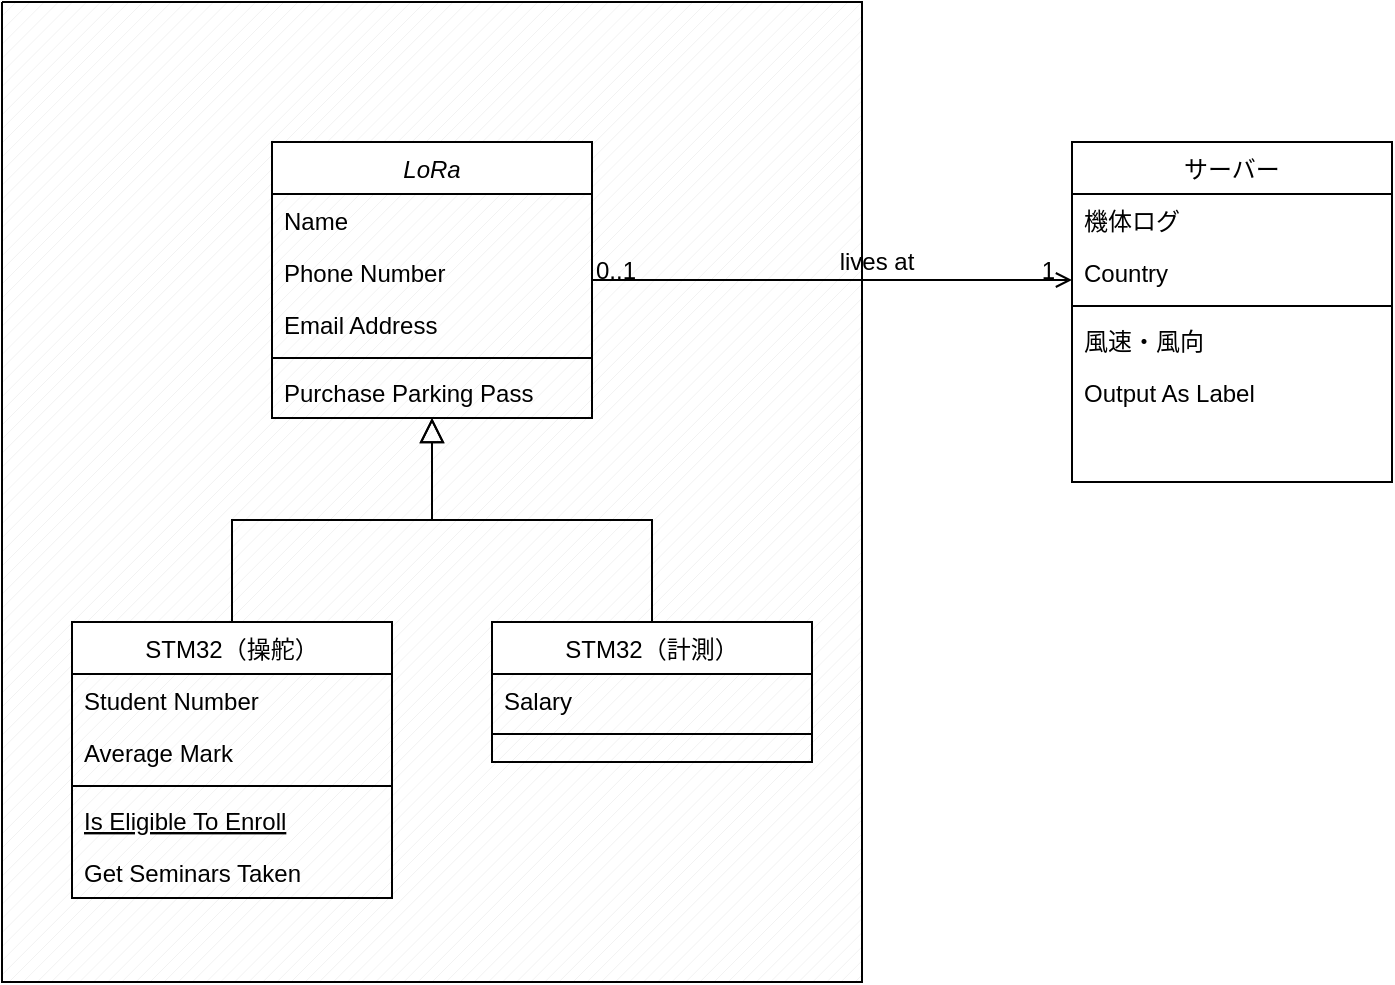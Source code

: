 <mxfile version="24.7.7">
  <diagram name="Page-1" id="rFQyy8-Wtrp8-1svVP6h">
    <mxGraphModel dx="2314" dy="1098" grid="1" gridSize="10" guides="1" tooltips="1" connect="1" arrows="1" fold="1" page="1" pageScale="1" pageWidth="827" pageHeight="1169" math="0" shadow="0">
      <root>
        <mxCell id="0" />
        <mxCell id="1" parent="0" />
        <object label="" id="HqmgzTN0la_L9un8oFd1-1">
          <mxCell style="verticalLabelPosition=bottom;verticalAlign=top;html=1;shape=mxgraph.basic.patternFillRect;fillStyle=diag;step=5;fillStrokeWidth=0.2;fillStrokeColor=#dddddd;" parent="1" vertex="1">
            <mxGeometry x="40" y="40" width="430" height="490" as="geometry" />
          </mxCell>
        </object>
        <mxCell id="HqmgzTN0la_L9un8oFd1-2" value="LoRa" style="swimlane;fontStyle=2;align=center;verticalAlign=top;childLayout=stackLayout;horizontal=1;startSize=26;horizontalStack=0;resizeParent=1;resizeLast=0;collapsible=1;marginBottom=0;rounded=0;shadow=0;strokeWidth=1;" parent="1" vertex="1">
          <mxGeometry x="175" y="110" width="160" height="138" as="geometry">
            <mxRectangle x="230" y="140" width="160" height="26" as="alternateBounds" />
          </mxGeometry>
        </mxCell>
        <mxCell id="HqmgzTN0la_L9un8oFd1-3" value="Name" style="text;align=left;verticalAlign=top;spacingLeft=4;spacingRight=4;overflow=hidden;rotatable=0;points=[[0,0.5],[1,0.5]];portConstraint=eastwest;" parent="HqmgzTN0la_L9un8oFd1-2" vertex="1">
          <mxGeometry y="26" width="160" height="26" as="geometry" />
        </mxCell>
        <mxCell id="HqmgzTN0la_L9un8oFd1-4" value="Phone Number" style="text;align=left;verticalAlign=top;spacingLeft=4;spacingRight=4;overflow=hidden;rotatable=0;points=[[0,0.5],[1,0.5]];portConstraint=eastwest;rounded=0;shadow=0;html=0;" parent="HqmgzTN0la_L9un8oFd1-2" vertex="1">
          <mxGeometry y="52" width="160" height="26" as="geometry" />
        </mxCell>
        <mxCell id="HqmgzTN0la_L9un8oFd1-5" value="Email Address" style="text;align=left;verticalAlign=top;spacingLeft=4;spacingRight=4;overflow=hidden;rotatable=0;points=[[0,0.5],[1,0.5]];portConstraint=eastwest;rounded=0;shadow=0;html=0;" parent="HqmgzTN0la_L9un8oFd1-2" vertex="1">
          <mxGeometry y="78" width="160" height="26" as="geometry" />
        </mxCell>
        <mxCell id="HqmgzTN0la_L9un8oFd1-6" value="" style="line;html=1;strokeWidth=1;align=left;verticalAlign=middle;spacingTop=-1;spacingLeft=3;spacingRight=3;rotatable=0;labelPosition=right;points=[];portConstraint=eastwest;" parent="HqmgzTN0la_L9un8oFd1-2" vertex="1">
          <mxGeometry y="104" width="160" height="8" as="geometry" />
        </mxCell>
        <mxCell id="HqmgzTN0la_L9un8oFd1-7" value="Purchase Parking Pass" style="text;align=left;verticalAlign=top;spacingLeft=4;spacingRight=4;overflow=hidden;rotatable=0;points=[[0,0.5],[1,0.5]];portConstraint=eastwest;" parent="HqmgzTN0la_L9un8oFd1-2" vertex="1">
          <mxGeometry y="112" width="160" height="26" as="geometry" />
        </mxCell>
        <mxCell id="HqmgzTN0la_L9un8oFd1-8" value="STM32（操舵）" style="swimlane;fontStyle=0;align=center;verticalAlign=top;childLayout=stackLayout;horizontal=1;startSize=26;horizontalStack=0;resizeParent=1;resizeLast=0;collapsible=1;marginBottom=0;rounded=0;shadow=0;strokeWidth=1;" parent="1" vertex="1">
          <mxGeometry x="75" y="350" width="160" height="138" as="geometry">
            <mxRectangle x="130" y="380" width="160" height="26" as="alternateBounds" />
          </mxGeometry>
        </mxCell>
        <mxCell id="HqmgzTN0la_L9un8oFd1-9" value="Student Number" style="text;align=left;verticalAlign=top;spacingLeft=4;spacingRight=4;overflow=hidden;rotatable=0;points=[[0,0.5],[1,0.5]];portConstraint=eastwest;" parent="HqmgzTN0la_L9un8oFd1-8" vertex="1">
          <mxGeometry y="26" width="160" height="26" as="geometry" />
        </mxCell>
        <mxCell id="HqmgzTN0la_L9un8oFd1-10" value="Average Mark" style="text;align=left;verticalAlign=top;spacingLeft=4;spacingRight=4;overflow=hidden;rotatable=0;points=[[0,0.5],[1,0.5]];portConstraint=eastwest;rounded=0;shadow=0;html=0;" parent="HqmgzTN0la_L9un8oFd1-8" vertex="1">
          <mxGeometry y="52" width="160" height="26" as="geometry" />
        </mxCell>
        <mxCell id="HqmgzTN0la_L9un8oFd1-11" value="" style="line;html=1;strokeWidth=1;align=left;verticalAlign=middle;spacingTop=-1;spacingLeft=3;spacingRight=3;rotatable=0;labelPosition=right;points=[];portConstraint=eastwest;" parent="HqmgzTN0la_L9un8oFd1-8" vertex="1">
          <mxGeometry y="78" width="160" height="8" as="geometry" />
        </mxCell>
        <mxCell id="HqmgzTN0la_L9un8oFd1-12" value="Is Eligible To Enroll" style="text;align=left;verticalAlign=top;spacingLeft=4;spacingRight=4;overflow=hidden;rotatable=0;points=[[0,0.5],[1,0.5]];portConstraint=eastwest;fontStyle=4" parent="HqmgzTN0la_L9un8oFd1-8" vertex="1">
          <mxGeometry y="86" width="160" height="26" as="geometry" />
        </mxCell>
        <mxCell id="HqmgzTN0la_L9un8oFd1-13" value="Get Seminars Taken" style="text;align=left;verticalAlign=top;spacingLeft=4;spacingRight=4;overflow=hidden;rotatable=0;points=[[0,0.5],[1,0.5]];portConstraint=eastwest;" parent="HqmgzTN0la_L9un8oFd1-8" vertex="1">
          <mxGeometry y="112" width="160" height="26" as="geometry" />
        </mxCell>
        <mxCell id="HqmgzTN0la_L9un8oFd1-14" value="" style="endArrow=block;endSize=10;endFill=0;shadow=0;strokeWidth=1;rounded=0;curved=0;edgeStyle=elbowEdgeStyle;elbow=vertical;" parent="1" source="HqmgzTN0la_L9un8oFd1-8" target="HqmgzTN0la_L9un8oFd1-2" edge="1">
          <mxGeometry width="160" relative="1" as="geometry">
            <mxPoint x="155" y="193" as="sourcePoint" />
            <mxPoint x="155" y="193" as="targetPoint" />
          </mxGeometry>
        </mxCell>
        <mxCell id="HqmgzTN0la_L9un8oFd1-15" value="STM32（計測）" style="swimlane;fontStyle=0;align=center;verticalAlign=top;childLayout=stackLayout;horizontal=1;startSize=26;horizontalStack=0;resizeParent=1;resizeLast=0;collapsible=1;marginBottom=0;rounded=0;shadow=0;strokeWidth=1;" parent="1" vertex="1">
          <mxGeometry x="285" y="350" width="160" height="70" as="geometry">
            <mxRectangle x="340" y="380" width="170" height="26" as="alternateBounds" />
          </mxGeometry>
        </mxCell>
        <mxCell id="HqmgzTN0la_L9un8oFd1-16" value="Salary" style="text;align=left;verticalAlign=top;spacingLeft=4;spacingRight=4;overflow=hidden;rotatable=0;points=[[0,0.5],[1,0.5]];portConstraint=eastwest;" parent="HqmgzTN0la_L9un8oFd1-15" vertex="1">
          <mxGeometry y="26" width="160" height="26" as="geometry" />
        </mxCell>
        <mxCell id="HqmgzTN0la_L9un8oFd1-17" value="" style="line;html=1;strokeWidth=1;align=left;verticalAlign=middle;spacingTop=-1;spacingLeft=3;spacingRight=3;rotatable=0;labelPosition=right;points=[];portConstraint=eastwest;" parent="HqmgzTN0la_L9un8oFd1-15" vertex="1">
          <mxGeometry y="52" width="160" height="8" as="geometry" />
        </mxCell>
        <mxCell id="HqmgzTN0la_L9un8oFd1-18" value="" style="endArrow=block;endSize=10;endFill=0;shadow=0;strokeWidth=1;rounded=0;curved=0;edgeStyle=elbowEdgeStyle;elbow=vertical;" parent="1" source="HqmgzTN0la_L9un8oFd1-15" target="HqmgzTN0la_L9un8oFd1-2" edge="1">
          <mxGeometry width="160" relative="1" as="geometry">
            <mxPoint x="165" y="363" as="sourcePoint" />
            <mxPoint x="265" y="261" as="targetPoint" />
          </mxGeometry>
        </mxCell>
        <mxCell id="HqmgzTN0la_L9un8oFd1-19" value="サーバー" style="swimlane;fontStyle=0;align=center;verticalAlign=top;childLayout=stackLayout;horizontal=1;startSize=26;horizontalStack=0;resizeParent=1;resizeLast=0;collapsible=1;marginBottom=0;rounded=0;shadow=0;strokeWidth=1;" parent="1" vertex="1">
          <mxGeometry x="575" y="110" width="160" height="170" as="geometry">
            <mxRectangle x="550" y="140" width="160" height="26" as="alternateBounds" />
          </mxGeometry>
        </mxCell>
        <mxCell id="HqmgzTN0la_L9un8oFd1-20" value="機体ログ" style="text;align=left;verticalAlign=top;spacingLeft=4;spacingRight=4;overflow=hidden;rotatable=0;points=[[0,0.5],[1,0.5]];portConstraint=eastwest;" parent="HqmgzTN0la_L9un8oFd1-19" vertex="1">
          <mxGeometry y="26" width="160" height="26" as="geometry" />
        </mxCell>
        <mxCell id="HqmgzTN0la_L9un8oFd1-21" value="Country" style="text;align=left;verticalAlign=top;spacingLeft=4;spacingRight=4;overflow=hidden;rotatable=0;points=[[0,0.5],[1,0.5]];portConstraint=eastwest;rounded=0;shadow=0;html=0;" parent="HqmgzTN0la_L9un8oFd1-19" vertex="1">
          <mxGeometry y="52" width="160" height="26" as="geometry" />
        </mxCell>
        <mxCell id="HqmgzTN0la_L9un8oFd1-22" value="" style="line;html=1;strokeWidth=1;align=left;verticalAlign=middle;spacingTop=-1;spacingLeft=3;spacingRight=3;rotatable=0;labelPosition=right;points=[];portConstraint=eastwest;" parent="HqmgzTN0la_L9un8oFd1-19" vertex="1">
          <mxGeometry y="78" width="160" height="8" as="geometry" />
        </mxCell>
        <mxCell id="HqmgzTN0la_L9un8oFd1-23" value="風速・風向" style="text;align=left;verticalAlign=top;spacingLeft=4;spacingRight=4;overflow=hidden;rotatable=0;points=[[0,0.5],[1,0.5]];portConstraint=eastwest;" parent="HqmgzTN0la_L9un8oFd1-19" vertex="1">
          <mxGeometry y="86" width="160" height="26" as="geometry" />
        </mxCell>
        <mxCell id="HqmgzTN0la_L9un8oFd1-24" value="Output As Label" style="text;align=left;verticalAlign=top;spacingLeft=4;spacingRight=4;overflow=hidden;rotatable=0;points=[[0,0.5],[1,0.5]];portConstraint=eastwest;" parent="HqmgzTN0la_L9un8oFd1-19" vertex="1">
          <mxGeometry y="112" width="160" height="26" as="geometry" />
        </mxCell>
        <mxCell id="HqmgzTN0la_L9un8oFd1-25" value="" style="endArrow=open;shadow=0;strokeWidth=1;rounded=0;curved=0;endFill=1;edgeStyle=elbowEdgeStyle;elbow=vertical;" parent="1" source="HqmgzTN0la_L9un8oFd1-2" target="HqmgzTN0la_L9un8oFd1-19" edge="1">
          <mxGeometry x="0.5" y="41" relative="1" as="geometry">
            <mxPoint x="335" y="182" as="sourcePoint" />
            <mxPoint x="495" y="182" as="targetPoint" />
            <mxPoint x="-40" y="32" as="offset" />
          </mxGeometry>
        </mxCell>
        <mxCell id="HqmgzTN0la_L9un8oFd1-26" value="0..1" style="resizable=0;align=left;verticalAlign=bottom;labelBackgroundColor=none;fontSize=12;" parent="HqmgzTN0la_L9un8oFd1-25" connectable="0" vertex="1">
          <mxGeometry x="-1" relative="1" as="geometry">
            <mxPoint y="4" as="offset" />
          </mxGeometry>
        </mxCell>
        <mxCell id="HqmgzTN0la_L9un8oFd1-27" value="1" style="resizable=0;align=right;verticalAlign=bottom;labelBackgroundColor=none;fontSize=12;" parent="HqmgzTN0la_L9un8oFd1-25" connectable="0" vertex="1">
          <mxGeometry x="1" relative="1" as="geometry">
            <mxPoint x="-7" y="4" as="offset" />
          </mxGeometry>
        </mxCell>
        <mxCell id="HqmgzTN0la_L9un8oFd1-28" value="lives at" style="text;html=1;resizable=0;points=[];;align=center;verticalAlign=middle;labelBackgroundColor=none;rounded=0;shadow=0;strokeWidth=1;fontSize=12;" parent="HqmgzTN0la_L9un8oFd1-25" vertex="1" connectable="0">
          <mxGeometry x="0.5" y="49" relative="1" as="geometry">
            <mxPoint x="-38" y="40" as="offset" />
          </mxGeometry>
        </mxCell>
      </root>
    </mxGraphModel>
  </diagram>
</mxfile>
